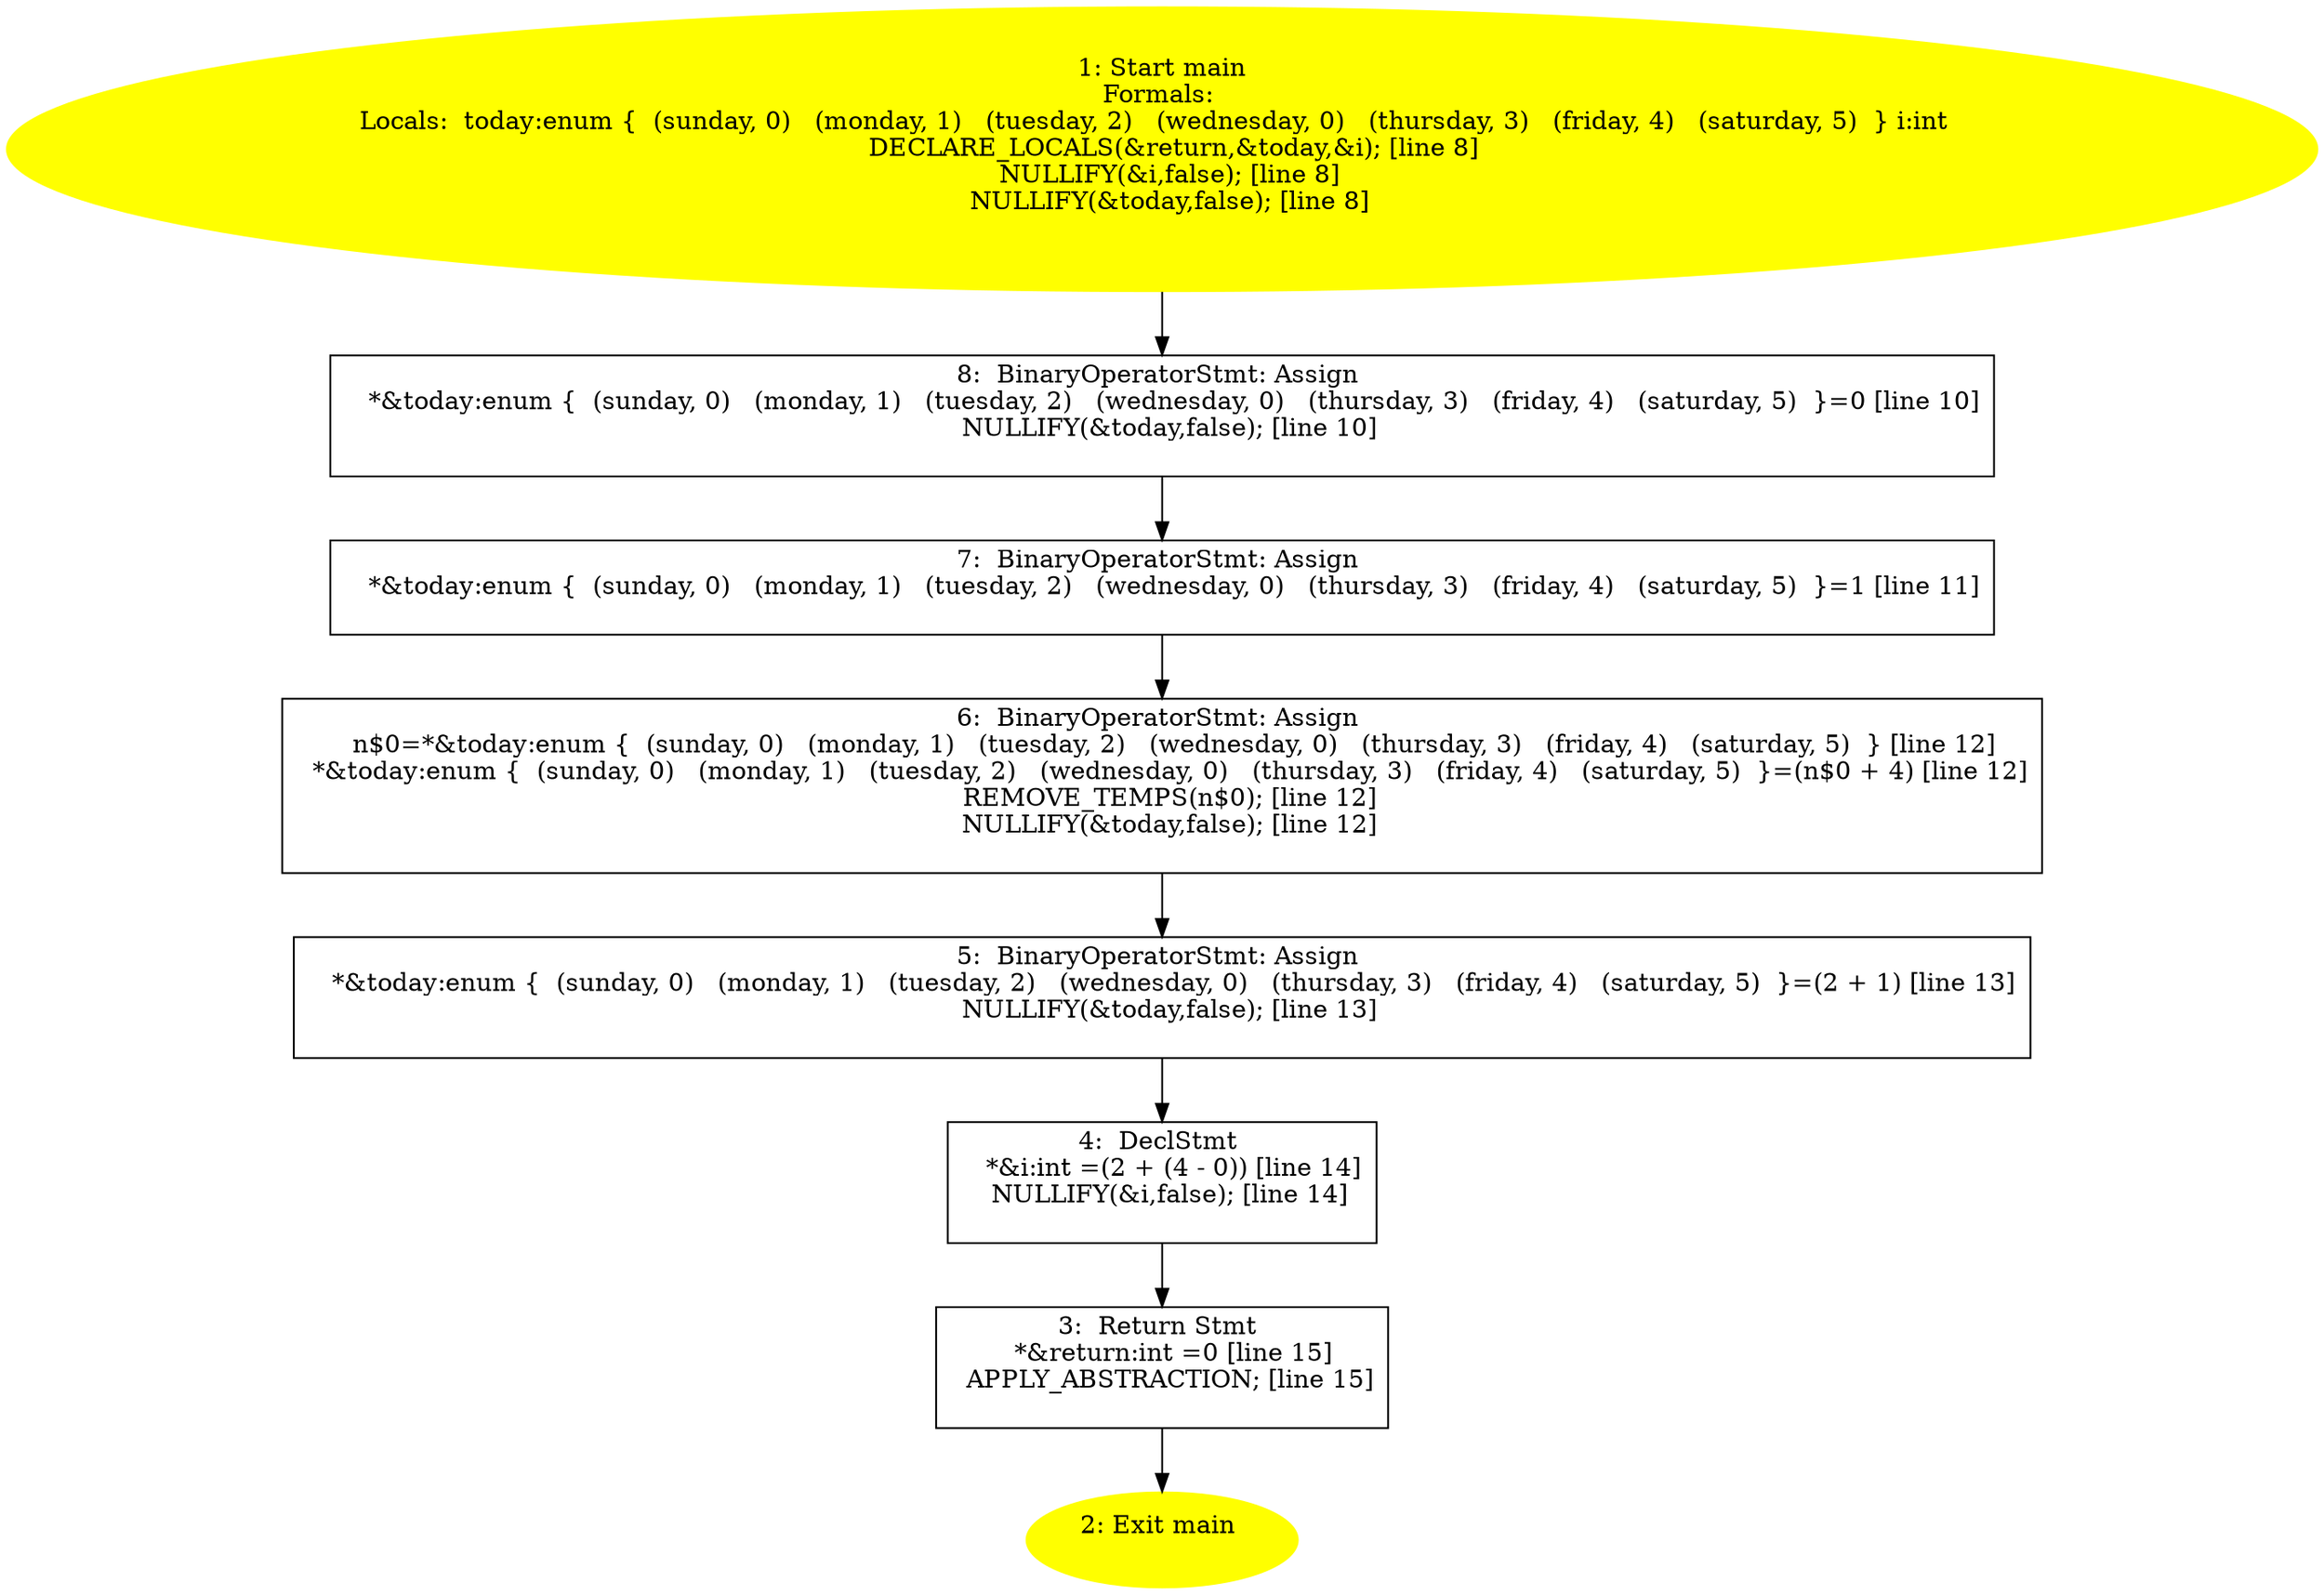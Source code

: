 digraph iCFG {
8 [label="8:  BinaryOperatorStmt: Assign \n   *&today:enum {  (sunday, 0)   (monday, 1)   (tuesday, 2)   (wednesday, 0)   (thursday, 3)   (friday, 4)   (saturday, 5)  }=0 [line 10]\n  NULLIFY(&today,false); [line 10]\n " shape="box"]
	

	 8 -> 7 ;
7 [label="7:  BinaryOperatorStmt: Assign \n   *&today:enum {  (sunday, 0)   (monday, 1)   (tuesday, 2)   (wednesday, 0)   (thursday, 3)   (friday, 4)   (saturday, 5)  }=1 [line 11]\n " shape="box"]
	

	 7 -> 6 ;
6 [label="6:  BinaryOperatorStmt: Assign \n   n$0=*&today:enum {  (sunday, 0)   (monday, 1)   (tuesday, 2)   (wednesday, 0)   (thursday, 3)   (friday, 4)   (saturday, 5)  } [line 12]\n  *&today:enum {  (sunday, 0)   (monday, 1)   (tuesday, 2)   (wednesday, 0)   (thursday, 3)   (friday, 4)   (saturday, 5)  }=(n$0 + 4) [line 12]\n  REMOVE_TEMPS(n$0); [line 12]\n  NULLIFY(&today,false); [line 12]\n " shape="box"]
	

	 6 -> 5 ;
5 [label="5:  BinaryOperatorStmt: Assign \n   *&today:enum {  (sunday, 0)   (monday, 1)   (tuesday, 2)   (wednesday, 0)   (thursday, 3)   (friday, 4)   (saturday, 5)  }=(2 + 1) [line 13]\n  NULLIFY(&today,false); [line 13]\n " shape="box"]
	

	 5 -> 4 ;
4 [label="4:  DeclStmt \n   *&i:int =(2 + (4 - 0)) [line 14]\n  NULLIFY(&i,false); [line 14]\n " shape="box"]
	

	 4 -> 3 ;
3 [label="3:  Return Stmt \n   *&return:int =0 [line 15]\n  APPLY_ABSTRACTION; [line 15]\n " shape="box"]
	

	 3 -> 2 ;
2 [label="2: Exit main \n  " color=yellow style=filled]
	

1 [label="1: Start main\nFormals: \nLocals:  today:enum {  (sunday, 0)   (monday, 1)   (tuesday, 2)   (wednesday, 0)   (thursday, 3)   (friday, 4)   (saturday, 5)  } i:int  \n   DECLARE_LOCALS(&return,&today,&i); [line 8]\n  NULLIFY(&i,false); [line 8]\n  NULLIFY(&today,false); [line 8]\n " color=yellow style=filled]
	

	 1 -> 8 ;
}
